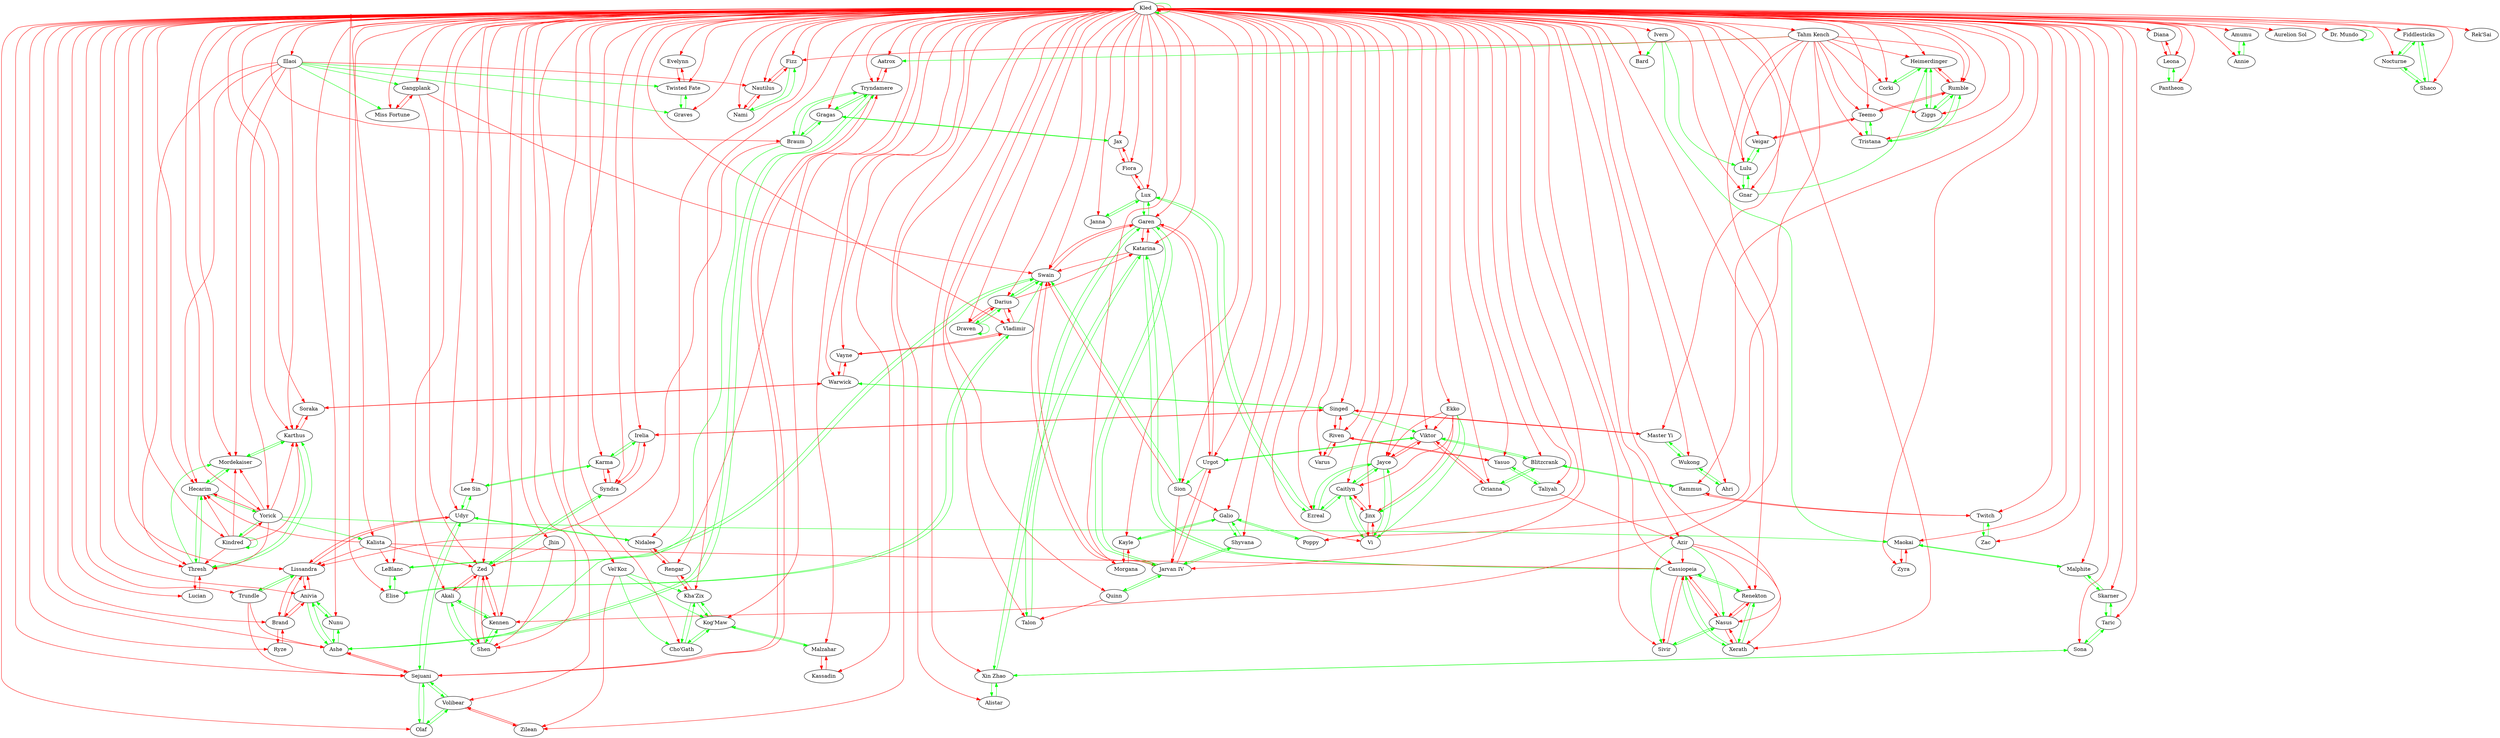digraph G {
  edge [color = red];
  Aatrox -> Tryndamere;
  Akali -> Zed
  Anivia -> Brand
  Anivia -> Lissandra
  Ashe -> Sejuani
  Azir -> Cassiopeia
  Azir -> Renekton
  Azir -> Xerath
  Brand -> Anivia
  Brand -> Lissandra
  Brand -> Ryze
  Braum -> Lissandra
  Caitlyn -> Jinx
  Cassiopeia -> Nasus
  Cassiopeia -> Sivir
  Darius -> Draven
  Darius -> Katarina
  Darius -> Vladimir
  Diana -> Leona
  Draven -> Darius
  Ekko -> Caitlyn
  Ekko -> Jayce
  Ekko -> Jinx
  Ekko -> Viktor
  Evelynn -> "Twisted Fate"
  Fiora -> Jax
  Fiora -> Lux
  Fizz -> Nautilus
  Gangplank -> "Miss Fortune"
  Gangplank -> Swain
  Gangplank -> Zed
  Garen -> Katarina
  Garen -> Swain
  Garen -> Urgot
  Heimerdinger -> Rumble
  Illaoi -> Hecarim
  Illaoi -> Karthus
  Illaoi -> Mordekaiser
  Illaoi -> Nautilus
  Illaoi -> Thresh
  Illaoi -> Yorick
  Irelia -> Singed
  Irelia -> Syndra
  "Jarvan IV" -> Swain
  "Jarvan IV" -> Urgot
  Jax -> Fiora
  Jayce -> Viktor
  Jhin -> Shen
  Jhin -> Zed
  Jinx -> Caitlyn
  Jinx -> Vi
  Kalista -> Cassiopeia
  Kalista -> Hecarim
  Kalista -> LeBlanc
  Kalista -> Lissandra
  Kalista -> Zed
  Karma -> Syndra
  Karthus -> Soraka
  Kassadin -> Malzahar
  Katarina -> Garen
  Katarina -> Swain
  Kayle -> Morgana
  Kennen -> Zed
  "Kha'Zix" -> Rengar
  Kindred -> Hecarim
  Kindred -> Karthus
  Kindred -> Mordekaiser
  Kindred -> Thresh
  Kindred -> Yorick
  Kled ->  Aatrox
  Kled ->  Ahri
  Kled ->  Akali
  Kled ->  Alistar
  Kled ->  Amumu
  Kled ->  Anivia
  Kled ->  Annie
  Kled ->  Ashe
  Kled ->  "Aurelion Sol"
  Kled ->  Azir
  Kled ->  Bard
  Kled ->  Blitzcrank
  Kled ->  Brand
  Kled ->  Braum
  Kled ->  Caitlyn
  Kled ->  Cassiopeia
  Kled ->  "Cho'Gath"
  Kled ->  Corki
  Kled ->  Darius
  Kled ->  Diana
  Kled ->  Draven
  Kled ->  "Dr. Mundo"
  Kled ->  Ekko
  Kled ->  Elise
  Kled ->  Evelynn
  Kled ->  Ezreal
  Kled ->  Fiddlesticks
  Kled ->  Fiora
  Kled ->  Fizz
  Kled ->  Galio
  Kled ->  Gangplank
  Kled ->  Garen
  Kled ->  Gnar
  Kled ->  Gragas
  Kled ->  Graves
  Kled ->  Hecarim
  Kled ->  Heimerdinger
  Kled ->  Illaoi
  Kled ->  Irelia
  Kled ->  Ivern
  Kled ->  Janna
  Kled ->  "Jarvan IV"
  Kled ->  Jax
  Kled ->  Jayce
  Kled ->  Jhin
  Kled ->  Jinx
  Kled ->  Kalista
  Kled ->  Karma
  Kled ->  Karthus
  Kled ->  Kassadin
  Kled ->  Katarina
  Kled ->  Kayle
  Kled ->  Kennen
  Kled ->  "Kha'Zix"
  Kled ->  Kindred
  Kled ->  Kled
  Kled ->  "Kog'Maw"
  Kled ->  LeBlanc
  Kled ->  "Lee Sin"
  Kled ->  Leona
  Kled ->  Lissandra
  Kled ->  Lucian
  Kled ->  Lulu
  Kled ->  Lux
  Kled ->  Malphite
  Kled ->  Malzahar
  Kled ->  Maokai
  Kled ->  "Master Yi"
  Kled ->  "Miss Fortune"
  Kled ->  Mordekaiser
  Kled ->  Morgana
  Kled ->  Nami
  Kled ->  Nasus
  Kled ->  Nautilus
  Kled ->  Nidalee
  Kled ->  Nocturne
  Kled ->  Nunu
  Kled ->  Olaf
  Kled ->  Orianna
  Kled ->  Pantheon
  Kled ->  Poppy
  Kled ->  Quinn
  Kled ->  Rammus
  Kled ->  "Rek'Sai"
  Kled ->  Renekton
  Kled ->  Rengar
  Kled ->  Riven
  Kled ->  Rumble
  Kled ->  Ryze
  Kled ->  Sejuani
  Kled ->  Shaco
  Kled ->  Shen
  Kled ->  Shyvana
  Kled ->  Singed
  Kled ->  Sion
  Kled ->  Sivir
  Kled ->  Skarner
  Kled ->  Sona
  Kled ->  Soraka
  Kled ->  Swain
  Kled ->  Syndra
  Kled ->  "Tahm Kench"
  Kled ->  Taliyah
  Kled ->  Talon
  Kled ->  Taric
  Kled ->  Teemo
  Kled ->  Thresh
  Kled ->  Tristana
  Kled ->  Trundle
  Kled ->  Tryndamere
  Kled ->  "Twisted Fate"
  Kled ->  Twitch
  Kled ->  Udyr
  Kled ->  Urgot
  Kled ->  Varus
  Kled ->  Vayne
  Kled ->  Veigar
  Kled ->  "Vel'Koz"
  Kled ->  Vi
  Kled ->  Viktor
  Kled ->  Vladimir
  Kled ->  Volibear
  Kled ->  Warwick
  Kled ->  Wukong
  Kled ->  Xerath
  Kled ->  "Xin Zhao"
  Kled ->  Yasuo
  Kled ->  Yorick
  Kled ->  Zac
  Kled ->  Zed
  Kled ->  Ziggs
  Kled ->  Zilean
  Kled ->  Zyra
  Leona -> Diana
  Lissandra -> Anivia
  Lissandra -> Brand
  Lissandra -> Udyr
  Lucian -> Thresh
  Lux -> Fiora
  Malzahar -> Kassadin
  Maokai -> Zyra
  "Master Yi" -> Singed
  "Miss Fortune" -> Gangplank
  Morgana -> Kayle
  Nami -> Nautilus
  Nasus -> Cassiopeia
  Nasus -> Renekton
  Nasus -> Xerath
  Nautilus -> Fizz
  Nautilus -> Nami
  Nidalee -> Rengar
  Orianna -> Viktor
  Quinn -> Talon
  Rammus -> Twitch
  Renekton -> Nasus
  Rengar -> "Kha'Zix"
  Rengar -> Nidalee
  Riven -> Singed
  Riven -> Varus
  Riven -> Yasuo
  Rumble -> Heimerdinger
  Rumble -> Teemo
  Ryze -> Brand
  Sejuani -> Ashe
  Sejuani -> Tryndamere
  Shen -> Zed
  Singed -> Irelia
  Singed -> "Master Yi"
  Singed -> Riven
  Sion -> Galio
  Sion -> "Jarvan IV"
  Sion -> Swain
  Sivir -> Cassiopeia
  Soraka -> Karthus
  Soraka -> Warwick
  Swain -> Garen
  Swain -> "Jarvan IV"
  Syndra -> Irelia
  Syndra -> Karma
  "Tahm Kench" -> Corki
  "Tahm Kench" -> Fizz
  "Tahm Kench" -> Gnar
  "Tahm Kench" -> Heimerdinger
  "Tahm Kench" -> Kennen
  "Tahm Kench" -> Lulu
  "Tahm Kench" -> Poppy
  "Tahm Kench" -> Rumble
  "Tahm Kench" -> Teemo
  "Tahm Kench" -> Tristana
  "Tahm Kench" -> Ziggs
  Taliyah -> Azir
  Teemo -> Rumble
  Teemo -> Veigar
  Thresh -> Lucian
  Trundle -> Ashe
  Trundle -> Sejuani
  Tryndamere -> Aatrox
  Tryndamere -> Sejuani
  "Twisted Fate" -> Evelynn
  Twitch -> Rammus
  Udyr -> Lissandra
  Urgot -> Garen
  Urgot -> "Jarvan IV"
  Varus -> Riven
  Vayne -> Vladimir
  Vayne -> Warwick
  Veigar -> Teemo
  "Vel'Koz" -> Zilean
  Vi -> Jinx
  Viktor -> Jayce
  Viktor -> Orianna
  Vladimir -> Darius
  Vladimir -> Vayne
  Volibear -> Zilean
  Warwick -> Soraka
  Warwick -> Vayne
  Xerath -> Nasus
  Yasuo -> Riven
  Yorick -> Hecarim
  Yorick -> Karthus
  Yorick -> Mordekaiser
  Yorick -> Thresh
  Zed -> Akali
  Zed -> Kennen
  Zed -> Shen
  Zilean -> Volibear
  Zyra -> Maokai

  edge [color = green];
  Ahri -> Wukong
  Akali -> Kennen
  Akali -> Shen
  Alistar -> "Xin Zhao"
  Amumu -> Annie
  Anivia -> Ashe
  Anivia -> Nunu
  Annie -> Amumu
  Ashe -> Anivia
  Ashe -> Nunu
  Ashe -> Tryndamere
  Azir -> Nasus
  Azir -> Sivir
  Blitzcrank -> Orianna
  Blitzcrank -> Rammus
  Blitzcrank -> Viktor
  Braum -> Ashe
  Braum -> Gragas
  Braum -> Tryndamere
  Caitlyn -> Ezreal
  Caitlyn -> Jayce
  Caitlyn -> Vi
  Cassiopeia -> Katarina
  Cassiopeia -> Renekton
  Cassiopeia -> Xerath
  "Cho'Gath" -> "Kha'Zix"
  "Cho'Gath" -> "Kog'Maw"
  Corki -> Heimerdinger
  Darius -> Draven
  Darius -> Swain
  "Dr. Mundo" -> "Dr. Mundo"
  Draven -> Darius
  Draven -> Draven
  Ekko -> Jinx
  Ekko -> Vi
  Elise -> LeBlanc
  Elise -> Vladimir
  Ezreal -> Caitlyn
  Ezreal -> Jayce
  Ezreal -> Lux
  Fiddlesticks -> Shaco
  Fiddlesticks -> Nocturne
  Fizz -> Nami
  Galio -> Kayle
  Galio -> Poppy
  Galio -> Shyvana
  Garen -> "Jarvan IV"
  Garen -> Lux
  Garen -> "Xin Zhao"
  Gnar -> Heimerdinger
  Gnar -> Lulu
  Gragas -> Braum
  Gragas -> Jax
  Gragas -> Tryndamere
  Graves -> "Twisted Fate"
  Hecarim -> Mordekaiser
  Hecarim -> Thresh
  Hecarim -> Yorick
  Heimerdinger -> Corki
  Heimerdinger -> Ziggs
  Illaoi -> Gangplank
  Illaoi -> Graves
  Illaoi -> "Miss Fortune"
  Illaoi -> "Twisted Fate"
  Irelia -> Karma
  Ivern -> Bard
  Ivern -> Lulu
  Ivern -> Maokai
  Janna -> Lux
  "Jarvan IV" -> Garen
  "Jarvan IV" -> Quinn
  "Jarvan IV" -> Shyvana
  Jax -> Gragas
  Jayce -> Caitlyn
  Jayce -> Ezreal
  Jayce -> Vi
  Karma -> Irelia
  Karma -> "Lee Sin"
  Karthus -> Mordekaiser
  Karthus -> Thresh
  Katarina -> Cassiopeia
  Katarina -> Sion
  Katarina -> Talon
  Kayle -> Galio
  Kennen -> Akali
  Kennen -> Shen
  "Kha'Zix" -> "Cho'Gath"
  "Kha'Zix" -> "Kog'Maw"
  Kindred -> Kindred
  Kled -> Kled
  "Kog'Maw" -> "Cho'Gath"
  "Kog'Maw" -> "Kha'Zix"
  "Kog'Maw" -> Malzahar
  LeBlanc -> Elise
  LeBlanc -> Swain
  "Lee Sin" -> Karma
  "Lee Sin" -> Udyr
  Leona -> Pantheon
  Lissandra -> Trundle
  Lulu -> Gnar
  Lulu -> Veigar
  Lux -> Ezreal
  Lux -> Garen
  Lux -> Janna
  Malzahar -> "Kog'Maw"
  Malphite -> Maokai
  Malphite -> Skarner
  Maokai -> Malphite
  "Master Yi" -> Wukong
  Mordekaiser -> Hecarim
  Mordekaiser -> Karthus
  Nami -> Fizz
  Nasus -> Sivir
  Nidalee -> Udyr
  Nocturne -> Fiddlesticks
  Nocturne -> Shaco
  Nunu -> Anivia
  Nunu -> Ashe
  Olaf -> Sejuani
  Olaf -> Volibear
  Orianna -> Blitzcrank
  Pantheon -> Leona
  Poppy -> Galio
  Quinn -> "Jarvan IV"
  Rammus -> Blitzcrank
  Renekton -> Cassiopeia
  Renekton -> Xerath
  Rumble -> Tristana
  Rumble -> Ziggs
  Sejuani -> Olaf
  Sejuani -> Udyr
  Sejuani -> Volibear
  Shaco -> Fiddlesticks
  Shaco -> Nocturne
  Shen -> Akali
  Shen -> Kennen
  Shyvana -> Galio
  Shyvana -> "Jarvan IV"
  Singed -> Viktor
  Singed -> Warwick
  Sion -> Swain
  Sivir -> Nasus
  Skarner -> Malphite
  Skarner -> Taric
  Sona -> Taric
  Sona -> "Xin Zhao"
  Swain -> Darius
  Swain -> LeBlanc
  Syndra -> Zed
  "Tahm Kench" -> Aatrox
  Taliyah -> Yasuo
  Talon -> Katarina
  Taric -> Skarner
  Taric -> Sona
  Teemo -> Tristana
  Thresh -> Hecarim
  Thresh -> Karthus
  Thresh -> Mordekaiser
  Tristana -> Rumble
  Tristana -> Teemo
  Trundle -> Lissandra
  Tryndamere -> Ashe
  Tryndamere -> Braum
  Tryndamere -> Gragas
  "Twisted Fate" -> Graves
  Twitch -> Zac
  Udyr -> "Lee Sin"
  Udyr -> Nidalee
  Udyr -> Sejuani
  Urgot -> Sion
  Urgot -> Viktor
  Veigar -> Lulu
  "Vel'Koz" -> "Cho'Gath"
  "Vel'Koz" -> "Kha'Zix"
  "Vel'Koz" -> "Kog'Maw"
  Vi -> Caitlyn
  Vi -> Jayce
  Viktor -> Blitzcrank
  Viktor -> Urgot
  Vladimir -> Elise
  Vladimir -> Swain
  Volibear -> Olaf
  Volibear -> Sejuani
  Warwick -> Singed
  Wukong -> Ahri
  Wukong -> "Master Yi"
  Xerath -> Cassiopeia
  Xerath -> Renekton
  "Xin Zhao" -> Alistar
  "Xin Zhao" -> Garen
  "Xin Zhao" -> Sona
  Yasuo -> Taliyah
  Yorick -> Kalista
  Yorick -> Kindred
  Yorick -> Maokai
  Zac -> Twitch
  Zed -> Syndra
  Ziggs -> Heimerdinger
  Ziggs -> Rumble
}
